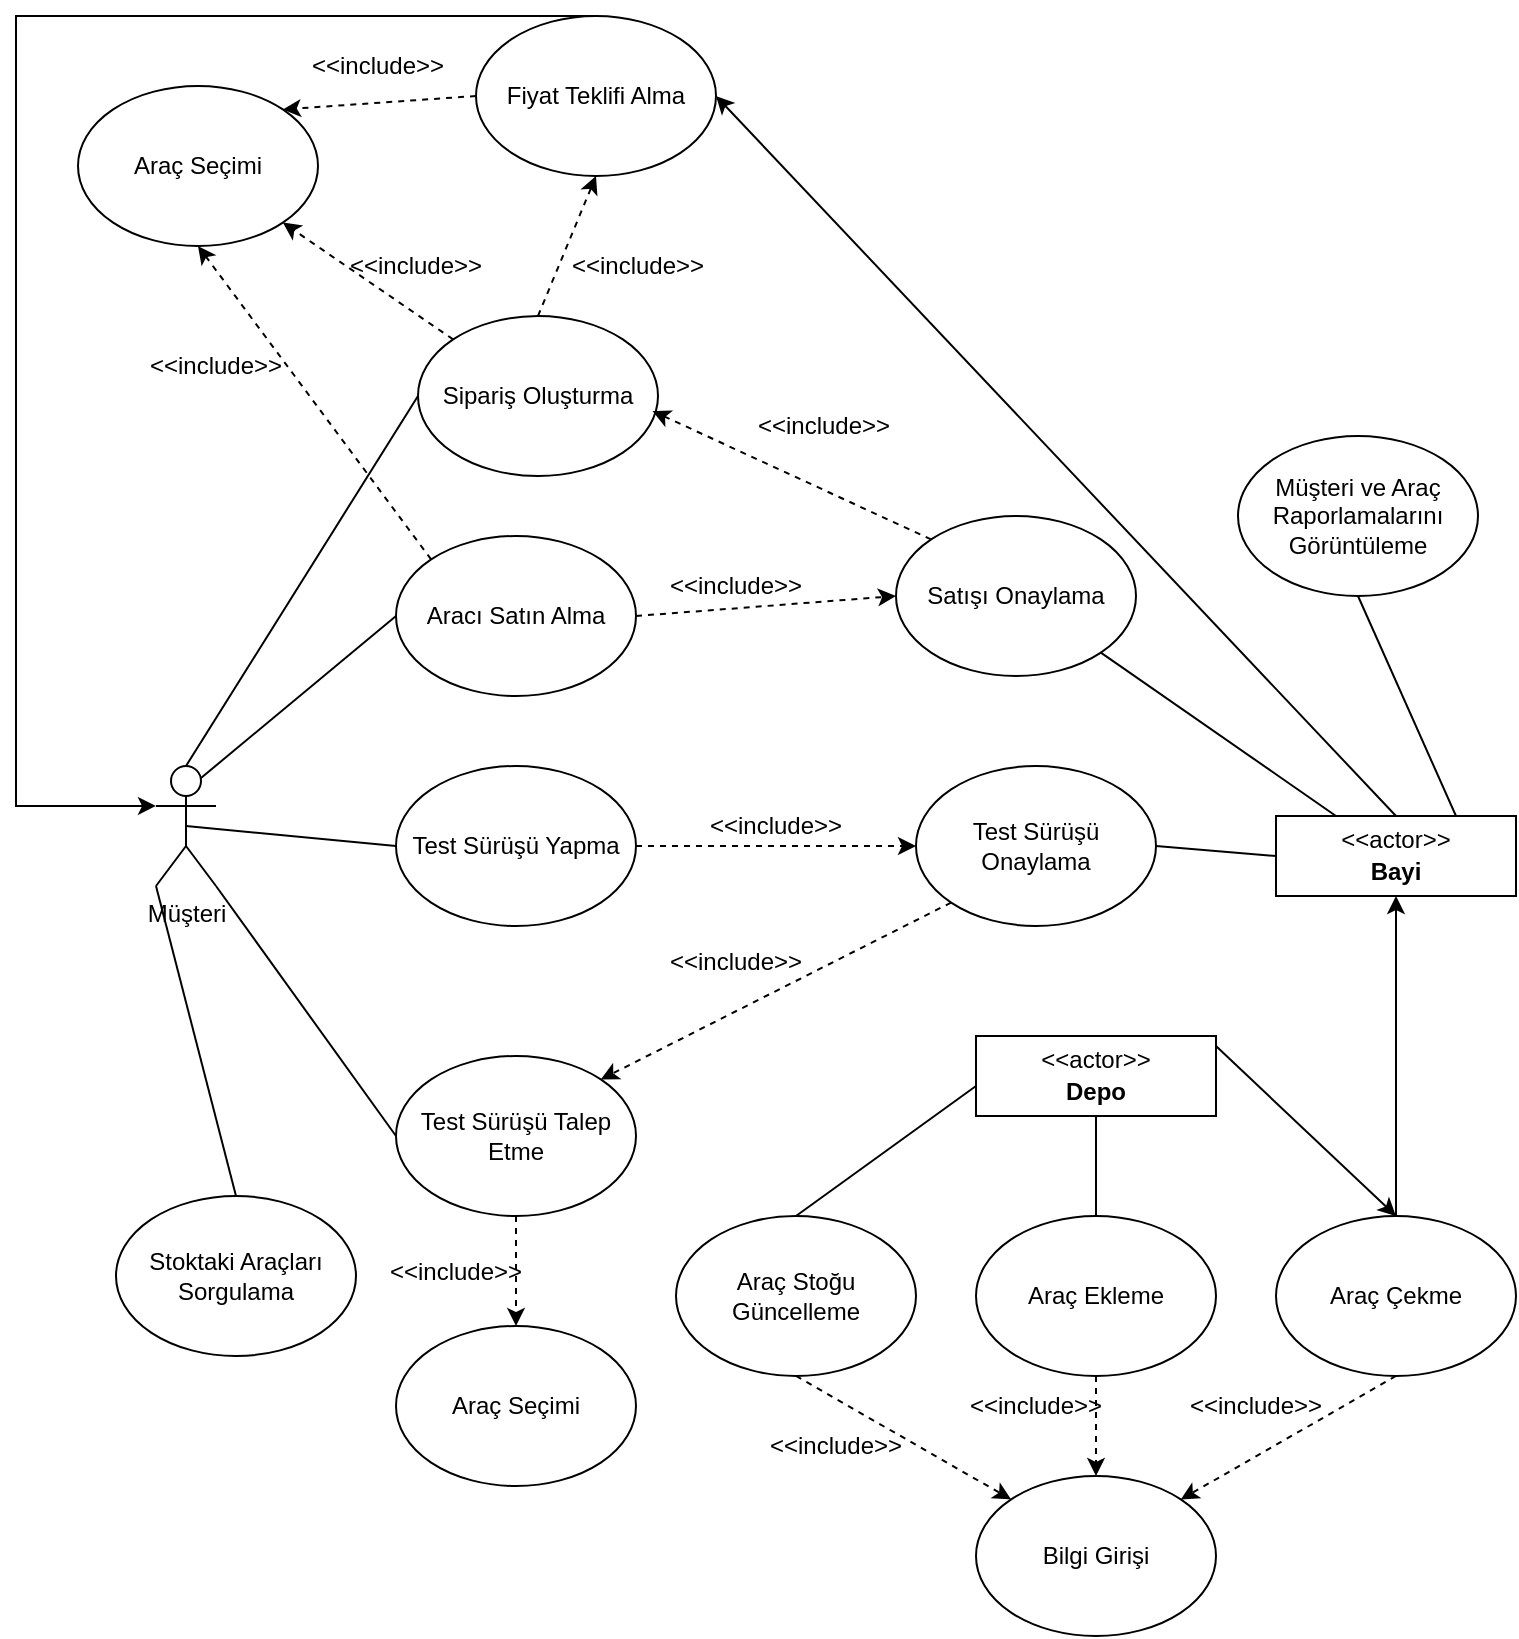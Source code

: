 <mxfile version="26.2.14">
  <diagram name="Sayfa -1" id="X-VM2zPhGA3CFvxgHZqU">
    <mxGraphModel dx="2135" dy="878" grid="1" gridSize="10" guides="1" tooltips="1" connect="1" arrows="1" fold="1" page="1" pageScale="1" pageWidth="827" pageHeight="1169" math="0" shadow="0">
      <root>
        <mxCell id="0" />
        <mxCell id="1" parent="0" />
        <mxCell id="dp5F_s6Nj8RVhwZsUuF0-4" value="Müşteri" style="shape=umlActor;verticalLabelPosition=bottom;verticalAlign=top;html=1;outlineConnect=0;textShadow=0;" parent="1" vertex="1">
          <mxGeometry x="109" y="455" width="30" height="60" as="geometry" />
        </mxCell>
        <mxCell id="dp5F_s6Nj8RVhwZsUuF0-6" value="Stoktaki Araçları Sorgulama" style="ellipse;whiteSpace=wrap;html=1;" parent="1" vertex="1">
          <mxGeometry x="89" y="670" width="120" height="80" as="geometry" />
        </mxCell>
        <mxCell id="dp5F_s6Nj8RVhwZsUuF0-7" value="Sipariş Oluşturma" style="ellipse;whiteSpace=wrap;html=1;" parent="1" vertex="1">
          <mxGeometry x="240" y="230" width="120" height="80" as="geometry" />
        </mxCell>
        <mxCell id="dp5F_s6Nj8RVhwZsUuF0-9" value="Araç Çekme" style="ellipse;whiteSpace=wrap;html=1;" parent="1" vertex="1">
          <mxGeometry x="669" y="680" width="120" height="80" as="geometry" />
        </mxCell>
        <mxCell id="dp5F_s6Nj8RVhwZsUuF0-10" value="" style="endArrow=classic;html=1;rounded=0;exitX=1;exitY=0.25;exitDx=0;exitDy=0;entryX=0.5;entryY=0;entryDx=0;entryDy=0;" parent="1" source="PK9hX_vZC2HyedBlvUml-5" target="dp5F_s6Nj8RVhwZsUuF0-9" edge="1">
          <mxGeometry width="50" height="50" relative="1" as="geometry">
            <mxPoint x="464" y="615" as="sourcePoint" />
            <mxPoint x="559" y="665" as="targetPoint" />
          </mxGeometry>
        </mxCell>
        <mxCell id="dp5F_s6Nj8RVhwZsUuF0-11" value="" style="endArrow=classic;html=1;rounded=0;exitX=0.5;exitY=0;exitDx=0;exitDy=0;entryX=0.5;entryY=1;entryDx=0;entryDy=0;" parent="1" source="dp5F_s6Nj8RVhwZsUuF0-9" target="PK9hX_vZC2HyedBlvUml-3" edge="1">
          <mxGeometry width="50" height="50" relative="1" as="geometry">
            <mxPoint x="519" y="675" as="sourcePoint" />
            <mxPoint x="689" y="525" as="targetPoint" />
          </mxGeometry>
        </mxCell>
        <mxCell id="dp5F_s6Nj8RVhwZsUuF0-17" value="" style="endArrow=none;html=1;rounded=0;exitX=0;exitY=1;exitDx=0;exitDy=0;exitPerimeter=0;entryX=0.5;entryY=0;entryDx=0;entryDy=0;" parent="1" source="dp5F_s6Nj8RVhwZsUuF0-4" target="dp5F_s6Nj8RVhwZsUuF0-6" edge="1">
          <mxGeometry width="50" height="50" relative="1" as="geometry">
            <mxPoint x="179" y="685" as="sourcePoint" />
            <mxPoint x="229" y="635" as="targetPoint" />
          </mxGeometry>
        </mxCell>
        <mxCell id="dp5F_s6Nj8RVhwZsUuF0-18" value="" style="endArrow=none;html=1;rounded=0;exitX=0.5;exitY=0;exitDx=0;exitDy=0;exitPerimeter=0;entryX=0;entryY=0.5;entryDx=0;entryDy=0;" parent="1" source="dp5F_s6Nj8RVhwZsUuF0-4" target="dp5F_s6Nj8RVhwZsUuF0-7" edge="1">
          <mxGeometry width="50" height="50" relative="1" as="geometry">
            <mxPoint x="189" y="361" as="sourcePoint" />
            <mxPoint x="246.5" y="515" as="targetPoint" />
          </mxGeometry>
        </mxCell>
        <mxCell id="dp5F_s6Nj8RVhwZsUuF0-22" value="Test Sürüşü Yapma" style="ellipse;whiteSpace=wrap;html=1;" parent="1" vertex="1">
          <mxGeometry x="229" y="455" width="120" height="80" as="geometry" />
        </mxCell>
        <mxCell id="dp5F_s6Nj8RVhwZsUuF0-26" value="" style="endArrow=none;html=1;rounded=0;exitX=0.5;exitY=0.5;exitDx=0;exitDy=0;exitPerimeter=0;entryX=0;entryY=0.5;entryDx=0;entryDy=0;" parent="1" source="dp5F_s6Nj8RVhwZsUuF0-4" target="dp5F_s6Nj8RVhwZsUuF0-22" edge="1">
          <mxGeometry width="50" height="50" relative="1" as="geometry">
            <mxPoint x="339" y="585" as="sourcePoint" />
            <mxPoint x="389" y="535" as="targetPoint" />
          </mxGeometry>
        </mxCell>
        <mxCell id="dp5F_s6Nj8RVhwZsUuF0-31" value="Satışı Onaylama" style="ellipse;whiteSpace=wrap;html=1;" parent="1" vertex="1">
          <mxGeometry x="479" y="330" width="120" height="80" as="geometry" />
        </mxCell>
        <mxCell id="dp5F_s6Nj8RVhwZsUuF0-32" value="" style="endArrow=none;html=1;rounded=0;exitX=0.25;exitY=0;exitDx=0;exitDy=0;entryX=1;entryY=1;entryDx=0;entryDy=0;" parent="1" source="PK9hX_vZC2HyedBlvUml-2" target="dp5F_s6Nj8RVhwZsUuF0-31" edge="1">
          <mxGeometry width="50" height="50" relative="1" as="geometry">
            <mxPoint x="696.5" y="471" as="sourcePoint" />
            <mxPoint x="599" y="335" as="targetPoint" />
          </mxGeometry>
        </mxCell>
        <mxCell id="PK9hX_vZC2HyedBlvUml-1" value="" style="fontStyle=1;align=center;verticalAlign=middle;childLayout=stackLayout;horizontal=1;horizontalStack=0;resizeParent=1;resizeParentMax=0;resizeLast=0;marginBottom=0;" parent="1" vertex="1">
          <mxGeometry x="669" y="480" width="120" height="40" as="geometry" />
        </mxCell>
        <mxCell id="PK9hX_vZC2HyedBlvUml-2" value="&amp;lt;&amp;lt;actor&amp;gt;&amp;gt;" style="html=1;align=center;spacing=0;verticalAlign=middle;strokeColor=none;fillColor=none;whiteSpace=wrap;spacingTop=3;" parent="PK9hX_vZC2HyedBlvUml-1" vertex="1">
          <mxGeometry width="120" height="20" as="geometry" />
        </mxCell>
        <mxCell id="PK9hX_vZC2HyedBlvUml-3" value="Bayi" style="html=1;align=center;spacing=0;verticalAlign=middle;strokeColor=none;fillColor=none;whiteSpace=wrap;spacingBottom=4;fontStyle=1" parent="PK9hX_vZC2HyedBlvUml-1" vertex="1">
          <mxGeometry y="20" width="120" height="20" as="geometry" />
        </mxCell>
        <mxCell id="PK9hX_vZC2HyedBlvUml-4" value="" style="fontStyle=1;align=center;verticalAlign=middle;childLayout=stackLayout;horizontal=1;horizontalStack=0;resizeParent=1;resizeParentMax=0;resizeLast=0;marginBottom=0;" parent="1" vertex="1">
          <mxGeometry x="519" y="590" width="120" height="40" as="geometry" />
        </mxCell>
        <mxCell id="PK9hX_vZC2HyedBlvUml-5" value="&amp;lt;&amp;lt;actor&amp;gt;&amp;gt;" style="html=1;align=center;spacing=0;verticalAlign=middle;strokeColor=none;fillColor=none;whiteSpace=wrap;spacingTop=3;" parent="PK9hX_vZC2HyedBlvUml-4" vertex="1">
          <mxGeometry width="120" height="20" as="geometry" />
        </mxCell>
        <mxCell id="PK9hX_vZC2HyedBlvUml-6" value="Depo" style="html=1;align=center;spacing=0;verticalAlign=middle;strokeColor=none;fillColor=none;whiteSpace=wrap;spacingBottom=4;fontStyle=1" parent="PK9hX_vZC2HyedBlvUml-4" vertex="1">
          <mxGeometry y="20" width="120" height="20" as="geometry" />
        </mxCell>
        <mxCell id="dWlnRMjQW8WXtGIZt7kH-2" value="Araç Ekleme" style="ellipse;whiteSpace=wrap;html=1;" parent="1" vertex="1">
          <mxGeometry x="519" y="680" width="120" height="80" as="geometry" />
        </mxCell>
        <mxCell id="dWlnRMjQW8WXtGIZt7kH-3" value="Araç Stoğu Güncelleme" style="ellipse;whiteSpace=wrap;html=1;" parent="1" vertex="1">
          <mxGeometry x="369" y="680" width="120" height="80" as="geometry" />
        </mxCell>
        <mxCell id="dWlnRMjQW8WXtGIZt7kH-6" value="Test Sürüşü Talep Etme" style="ellipse;whiteSpace=wrap;html=1;" parent="1" vertex="1">
          <mxGeometry x="229" y="600" width="120" height="80" as="geometry" />
        </mxCell>
        <mxCell id="dWlnRMjQW8WXtGIZt7kH-7" value="Test Sürüşü Onaylama" style="ellipse;whiteSpace=wrap;html=1;" parent="1" vertex="1">
          <mxGeometry x="489" y="455" width="120" height="80" as="geometry" />
        </mxCell>
        <mxCell id="dWlnRMjQW8WXtGIZt7kH-9" value="" style="endArrow=none;html=1;rounded=0;exitX=1;exitY=1;exitDx=0;exitDy=0;exitPerimeter=0;entryX=0;entryY=0.5;entryDx=0;entryDy=0;" parent="1" source="dp5F_s6Nj8RVhwZsUuF0-4" target="dWlnRMjQW8WXtGIZt7kH-6" edge="1">
          <mxGeometry width="50" height="50" relative="1" as="geometry">
            <mxPoint x="209" y="550" as="sourcePoint" />
            <mxPoint x="259" y="500" as="targetPoint" />
          </mxGeometry>
        </mxCell>
        <mxCell id="dWlnRMjQW8WXtGIZt7kH-11" value="" style="html=1;labelBackgroundColor=#ffffff;startArrow=none;startFill=0;startSize=6;endArrow=classic;endFill=1;endSize=6;jettySize=auto;orthogonalLoop=1;strokeWidth=1;dashed=1;fontSize=14;rounded=0;entryX=1;entryY=0;entryDx=0;entryDy=0;exitX=0;exitY=1;exitDx=0;exitDy=0;" parent="1" source="dWlnRMjQW8WXtGIZt7kH-7" target="dWlnRMjQW8WXtGIZt7kH-6" edge="1">
          <mxGeometry width="60" height="60" relative="1" as="geometry">
            <mxPoint x="330" y="570" as="sourcePoint" />
            <mxPoint x="559" y="230" as="targetPoint" />
          </mxGeometry>
        </mxCell>
        <mxCell id="dWlnRMjQW8WXtGIZt7kH-12" value="&amp;lt;&amp;lt;include&amp;gt;&amp;gt;" style="text;html=1;align=center;verticalAlign=middle;whiteSpace=wrap;rounded=0;" parent="1" vertex="1">
          <mxGeometry x="369" y="535" width="60" height="35" as="geometry" />
        </mxCell>
        <mxCell id="dWlnRMjQW8WXtGIZt7kH-14" value="" style="html=1;labelBackgroundColor=#ffffff;startArrow=none;startFill=0;startSize=6;endArrow=classic;endFill=1;endSize=6;jettySize=auto;orthogonalLoop=1;strokeWidth=1;dashed=1;fontSize=14;rounded=0;exitX=1;exitY=0.5;exitDx=0;exitDy=0;entryX=0;entryY=0.5;entryDx=0;entryDy=0;" parent="1" source="dp5F_s6Nj8RVhwZsUuF0-22" target="dWlnRMjQW8WXtGIZt7kH-7" edge="1">
          <mxGeometry width="60" height="60" relative="1" as="geometry">
            <mxPoint x="409" y="510" as="sourcePoint" />
            <mxPoint x="410" y="580" as="targetPoint" />
          </mxGeometry>
        </mxCell>
        <mxCell id="dWlnRMjQW8WXtGIZt7kH-15" value="&amp;lt;&amp;lt;include&amp;gt;&amp;gt;" style="text;html=1;align=center;verticalAlign=middle;whiteSpace=wrap;rounded=0;" parent="1" vertex="1">
          <mxGeometry x="389" y="470" width="60" height="30" as="geometry" />
        </mxCell>
        <mxCell id="dWlnRMjQW8WXtGIZt7kH-16" value="" style="endArrow=none;html=1;rounded=0;exitX=0;exitY=0;exitDx=0;exitDy=0;entryX=1;entryY=0.5;entryDx=0;entryDy=0;" parent="1" source="PK9hX_vZC2HyedBlvUml-3" target="dWlnRMjQW8WXtGIZt7kH-7" edge="1">
          <mxGeometry width="50" height="50" relative="1" as="geometry">
            <mxPoint x="449" y="440" as="sourcePoint" />
            <mxPoint x="499" y="390" as="targetPoint" />
          </mxGeometry>
        </mxCell>
        <mxCell id="dWlnRMjQW8WXtGIZt7kH-18" value="Aracı Satın Alma" style="ellipse;whiteSpace=wrap;html=1;" parent="1" vertex="1">
          <mxGeometry x="229" y="340" width="120" height="80" as="geometry" />
        </mxCell>
        <mxCell id="dWlnRMjQW8WXtGIZt7kH-19" value="" style="endArrow=none;html=1;rounded=0;exitX=0.75;exitY=0.1;exitDx=0;exitDy=0;exitPerimeter=0;entryX=0;entryY=0.5;entryDx=0;entryDy=0;" parent="1" source="dp5F_s6Nj8RVhwZsUuF0-4" target="dWlnRMjQW8WXtGIZt7kH-18" edge="1">
          <mxGeometry width="50" height="50" relative="1" as="geometry">
            <mxPoint x="219" y="365" as="sourcePoint" />
            <mxPoint x="244" y="250" as="targetPoint" />
          </mxGeometry>
        </mxCell>
        <mxCell id="dWlnRMjQW8WXtGIZt7kH-20" value="" style="html=1;labelBackgroundColor=#ffffff;startArrow=none;startFill=0;startSize=6;endArrow=classic;endFill=1;endSize=6;jettySize=auto;orthogonalLoop=1;strokeWidth=1;dashed=1;fontSize=14;rounded=0;exitX=1;exitY=0.5;exitDx=0;exitDy=0;entryX=0;entryY=0.5;entryDx=0;entryDy=0;" parent="1" source="dWlnRMjQW8WXtGIZt7kH-18" target="dp5F_s6Nj8RVhwZsUuF0-31" edge="1">
          <mxGeometry width="60" height="60" relative="1" as="geometry">
            <mxPoint x="507" y="592" as="sourcePoint" />
            <mxPoint x="350" y="420" as="targetPoint" />
          </mxGeometry>
        </mxCell>
        <mxCell id="dWlnRMjQW8WXtGIZt7kH-21" value="" style="html=1;labelBackgroundColor=#ffffff;startArrow=none;startFill=0;startSize=6;endArrow=classic;endFill=1;endSize=6;jettySize=auto;orthogonalLoop=1;strokeWidth=1;dashed=1;fontSize=14;rounded=0;exitX=0.5;exitY=0;exitDx=0;exitDy=0;entryX=0.5;entryY=1;entryDx=0;entryDy=0;" parent="1" source="dp5F_s6Nj8RVhwZsUuF0-7" target="dWlnRMjQW8WXtGIZt7kH-40" edge="1">
          <mxGeometry width="60" height="60" relative="1" as="geometry">
            <mxPoint x="517" y="602" as="sourcePoint" />
            <mxPoint x="451" y="528" as="targetPoint" />
          </mxGeometry>
        </mxCell>
        <mxCell id="dWlnRMjQW8WXtGIZt7kH-22" value="&amp;lt;&amp;lt;include&amp;gt;&amp;gt;" style="text;html=1;align=center;verticalAlign=middle;whiteSpace=wrap;rounded=0;" parent="1" vertex="1">
          <mxGeometry x="369" y="350" width="60" height="30" as="geometry" />
        </mxCell>
        <mxCell id="dWlnRMjQW8WXtGIZt7kH-23" value="&amp;lt;&amp;lt;include&amp;gt;&amp;gt;" style="text;html=1;align=center;verticalAlign=middle;whiteSpace=wrap;rounded=0;" parent="1" vertex="1">
          <mxGeometry x="320" y="190" width="60" height="30" as="geometry" />
        </mxCell>
        <mxCell id="dWlnRMjQW8WXtGIZt7kH-24" value="Araç Seçimi" style="ellipse;whiteSpace=wrap;html=1;" parent="1" vertex="1">
          <mxGeometry x="229" y="735" width="120" height="80" as="geometry" />
        </mxCell>
        <mxCell id="dWlnRMjQW8WXtGIZt7kH-25" value="" style="html=1;labelBackgroundColor=#ffffff;startArrow=none;startFill=0;startSize=6;endArrow=classic;endFill=1;endSize=6;jettySize=auto;orthogonalLoop=1;strokeWidth=1;dashed=1;fontSize=14;rounded=0;exitX=0.5;exitY=1;exitDx=0;exitDy=0;entryX=0.5;entryY=0;entryDx=0;entryDy=0;" parent="1" source="dWlnRMjQW8WXtGIZt7kH-6" target="dWlnRMjQW8WXtGIZt7kH-24" edge="1">
          <mxGeometry width="60" height="60" relative="1" as="geometry">
            <mxPoint x="299" y="590" as="sourcePoint" />
            <mxPoint x="357" y="518" as="targetPoint" />
          </mxGeometry>
        </mxCell>
        <mxCell id="dWlnRMjQW8WXtGIZt7kH-27" value="Araç Seçimi" style="ellipse;whiteSpace=wrap;html=1;" parent="1" vertex="1">
          <mxGeometry x="70" y="115" width="120" height="80" as="geometry" />
        </mxCell>
        <mxCell id="dWlnRMjQW8WXtGIZt7kH-29" value="" style="html=1;labelBackgroundColor=#ffffff;startArrow=none;startFill=0;startSize=6;endArrow=classic;endFill=1;endSize=6;jettySize=auto;orthogonalLoop=1;strokeWidth=1;dashed=1;fontSize=14;rounded=0;exitX=0;exitY=0;exitDx=0;exitDy=0;entryX=1;entryY=1;entryDx=0;entryDy=0;" parent="1" source="dp5F_s6Nj8RVhwZsUuF0-7" target="dWlnRMjQW8WXtGIZt7kH-27" edge="1">
          <mxGeometry width="60" height="60" relative="1" as="geometry">
            <mxPoint x="299" y="670" as="sourcePoint" />
            <mxPoint x="189" y="290" as="targetPoint" />
          </mxGeometry>
        </mxCell>
        <mxCell id="dWlnRMjQW8WXtGIZt7kH-31" value="Bilgi Girişi" style="ellipse;whiteSpace=wrap;html=1;" parent="1" vertex="1">
          <mxGeometry x="519" y="810" width="120" height="80" as="geometry" />
        </mxCell>
        <mxCell id="dWlnRMjQW8WXtGIZt7kH-32" value="" style="html=1;labelBackgroundColor=#ffffff;startArrow=none;startFill=0;startSize=6;endArrow=classic;endFill=1;endSize=6;jettySize=auto;orthogonalLoop=1;strokeWidth=1;dashed=1;fontSize=14;rounded=0;exitX=0.5;exitY=1;exitDx=0;exitDy=0;entryX=0;entryY=0;entryDx=0;entryDy=0;" parent="1" target="dWlnRMjQW8WXtGIZt7kH-31" edge="1">
          <mxGeometry width="60" height="60" relative="1" as="geometry">
            <mxPoint x="429" y="760" as="sourcePoint" />
            <mxPoint x="329" y="625" as="targetPoint" />
          </mxGeometry>
        </mxCell>
        <mxCell id="dWlnRMjQW8WXtGIZt7kH-33" value="" style="html=1;labelBackgroundColor=#ffffff;startArrow=none;startFill=0;startSize=6;endArrow=classic;endFill=1;endSize=6;jettySize=auto;orthogonalLoop=1;strokeWidth=1;dashed=1;fontSize=14;rounded=0;exitX=0.5;exitY=1;exitDx=0;exitDy=0;entryX=0.5;entryY=0;entryDx=0;entryDy=0;" parent="1" source="dWlnRMjQW8WXtGIZt7kH-2" target="dWlnRMjQW8WXtGIZt7kH-31" edge="1">
          <mxGeometry width="60" height="60" relative="1" as="geometry">
            <mxPoint x="339" y="560" as="sourcePoint" />
            <mxPoint x="339" y="635" as="targetPoint" />
          </mxGeometry>
        </mxCell>
        <mxCell id="dWlnRMjQW8WXtGIZt7kH-34" value="" style="html=1;labelBackgroundColor=#ffffff;startArrow=none;startFill=0;startSize=6;endArrow=classic;endFill=1;endSize=6;jettySize=auto;orthogonalLoop=1;strokeWidth=1;dashed=1;fontSize=14;rounded=0;exitX=0.5;exitY=1;exitDx=0;exitDy=0;entryX=1;entryY=0;entryDx=0;entryDy=0;" parent="1" source="dp5F_s6Nj8RVhwZsUuF0-9" target="dWlnRMjQW8WXtGIZt7kH-31" edge="1">
          <mxGeometry width="60" height="60" relative="1" as="geometry">
            <mxPoint x="349" y="570" as="sourcePoint" />
            <mxPoint x="349" y="645" as="targetPoint" />
          </mxGeometry>
        </mxCell>
        <mxCell id="dWlnRMjQW8WXtGIZt7kH-37" value="&amp;lt;&amp;lt;include&amp;gt;&amp;gt;" style="text;html=1;align=center;verticalAlign=middle;whiteSpace=wrap;rounded=0;" parent="1" vertex="1">
          <mxGeometry x="419" y="780" width="60" height="30" as="geometry" />
        </mxCell>
        <mxCell id="dWlnRMjQW8WXtGIZt7kH-38" value="&amp;lt;&amp;lt;include&amp;gt;&amp;gt;" style="text;html=1;align=center;verticalAlign=middle;whiteSpace=wrap;rounded=0;" parent="1" vertex="1">
          <mxGeometry x="519" y="760" width="60" height="30" as="geometry" />
        </mxCell>
        <mxCell id="dWlnRMjQW8WXtGIZt7kH-39" value="&amp;lt;&amp;lt;include&amp;gt;&amp;gt;" style="text;html=1;align=center;verticalAlign=middle;whiteSpace=wrap;rounded=0;" parent="1" vertex="1">
          <mxGeometry x="629" y="760" width="60" height="30" as="geometry" />
        </mxCell>
        <mxCell id="dWlnRMjQW8WXtGIZt7kH-40" value="Fiyat Teklifi Alma" style="ellipse;whiteSpace=wrap;html=1;" parent="1" vertex="1">
          <mxGeometry x="269" y="80" width="120" height="80" as="geometry" />
        </mxCell>
        <mxCell id="dWlnRMjQW8WXtGIZt7kH-43" value="" style="html=1;labelBackgroundColor=#ffffff;startArrow=none;startFill=0;startSize=6;endArrow=classic;endFill=1;endSize=6;jettySize=auto;orthogonalLoop=1;strokeWidth=1;dashed=1;fontSize=14;rounded=0;exitX=0;exitY=0.5;exitDx=0;exitDy=0;entryX=1;entryY=0;entryDx=0;entryDy=0;" parent="1" source="dWlnRMjQW8WXtGIZt7kH-40" target="dWlnRMjQW8WXtGIZt7kH-27" edge="1">
          <mxGeometry width="60" height="60" relative="1" as="geometry">
            <mxPoint x="257" y="382" as="sourcePoint" />
            <mxPoint x="151" y="228" as="targetPoint" />
          </mxGeometry>
        </mxCell>
        <mxCell id="dWlnRMjQW8WXtGIZt7kH-46" value="" style="endArrow=classic;html=1;rounded=0;exitX=0.5;exitY=0;exitDx=0;exitDy=0;entryX=1;entryY=0.5;entryDx=0;entryDy=0;" parent="1" source="PK9hX_vZC2HyedBlvUml-2" target="dWlnRMjQW8WXtGIZt7kH-40" edge="1">
          <mxGeometry width="50" height="50" relative="1" as="geometry">
            <mxPoint x="629" y="300" as="sourcePoint" />
            <mxPoint x="679" y="250" as="targetPoint" />
          </mxGeometry>
        </mxCell>
        <mxCell id="dWlnRMjQW8WXtGIZt7kH-47" value="" style="endArrow=classic;html=1;rounded=0;exitX=0.5;exitY=0;exitDx=0;exitDy=0;entryX=0;entryY=0.333;entryDx=0;entryDy=0;entryPerimeter=0;" parent="1" source="dWlnRMjQW8WXtGIZt7kH-40" target="dp5F_s6Nj8RVhwZsUuF0-4" edge="1">
          <mxGeometry width="50" height="50" relative="1" as="geometry">
            <mxPoint x="29" y="370" as="sourcePoint" />
            <mxPoint x="79" y="320" as="targetPoint" />
            <Array as="points">
              <mxPoint x="39" y="80" />
              <mxPoint x="39" y="475" />
            </Array>
          </mxGeometry>
        </mxCell>
        <mxCell id="mmM-YtHXsCQYLr_GmmkG-4" value="&amp;lt;&amp;lt;include&amp;gt;&amp;gt;" style="text;html=1;align=center;verticalAlign=middle;whiteSpace=wrap;rounded=0;" vertex="1" parent="1">
          <mxGeometry x="190" y="90" width="60" height="30" as="geometry" />
        </mxCell>
        <mxCell id="mmM-YtHXsCQYLr_GmmkG-5" value="&amp;lt;&amp;lt;include&amp;gt;&amp;gt;" style="text;html=1;align=center;verticalAlign=middle;whiteSpace=wrap;rounded=0;" vertex="1" parent="1">
          <mxGeometry x="209" y="190" width="60" height="30" as="geometry" />
        </mxCell>
        <mxCell id="mmM-YtHXsCQYLr_GmmkG-6" value="" style="html=1;labelBackgroundColor=#ffffff;startArrow=none;startFill=0;startSize=6;endArrow=classic;endFill=1;endSize=6;jettySize=auto;orthogonalLoop=1;strokeWidth=1;dashed=1;fontSize=14;rounded=0;exitX=0;exitY=0;exitDx=0;exitDy=0;entryX=0.977;entryY=0.594;entryDx=0;entryDy=0;entryPerimeter=0;" edge="1" parent="1" source="dp5F_s6Nj8RVhwZsUuF0-31" target="dp5F_s6Nj8RVhwZsUuF0-7">
          <mxGeometry width="60" height="60" relative="1" as="geometry">
            <mxPoint x="359" y="390" as="sourcePoint" />
            <mxPoint x="489" y="380" as="targetPoint" />
          </mxGeometry>
        </mxCell>
        <mxCell id="mmM-YtHXsCQYLr_GmmkG-7" value="&amp;lt;&amp;lt;include&amp;gt;&amp;gt;" style="text;html=1;align=center;verticalAlign=middle;whiteSpace=wrap;rounded=0;" vertex="1" parent="1">
          <mxGeometry x="413" y="270" width="60" height="30" as="geometry" />
        </mxCell>
        <mxCell id="mmM-YtHXsCQYLr_GmmkG-8" value="&amp;lt;&amp;lt;include&amp;gt;&amp;gt;" style="text;html=1;align=center;verticalAlign=middle;whiteSpace=wrap;rounded=0;" vertex="1" parent="1">
          <mxGeometry x="229" y="690" width="60" height="35" as="geometry" />
        </mxCell>
        <mxCell id="mmM-YtHXsCQYLr_GmmkG-9" value="Müşteri ve Araç Raporlamalarını&lt;div&gt;Görüntüleme&lt;/div&gt;" style="ellipse;whiteSpace=wrap;html=1;" vertex="1" parent="1">
          <mxGeometry x="650" y="290" width="120" height="80" as="geometry" />
        </mxCell>
        <mxCell id="mmM-YtHXsCQYLr_GmmkG-11" value="" style="endArrow=none;html=1;rounded=0;entryX=0.5;entryY=1;entryDx=0;entryDy=0;exitX=0.75;exitY=0;exitDx=0;exitDy=0;" edge="1" parent="1" source="PK9hX_vZC2HyedBlvUml-2" target="mmM-YtHXsCQYLr_GmmkG-9">
          <mxGeometry width="50" height="50" relative="1" as="geometry">
            <mxPoint x="750" y="450" as="sourcePoint" />
            <mxPoint x="800" y="400" as="targetPoint" />
          </mxGeometry>
        </mxCell>
        <mxCell id="mmM-YtHXsCQYLr_GmmkG-12" value="" style="endArrow=none;html=1;rounded=0;entryX=0;entryY=0.25;entryDx=0;entryDy=0;exitX=0.5;exitY=0;exitDx=0;exitDy=0;" edge="1" parent="1" source="dWlnRMjQW8WXtGIZt7kH-3" target="PK9hX_vZC2HyedBlvUml-6">
          <mxGeometry width="50" height="50" relative="1" as="geometry">
            <mxPoint x="460" y="670" as="sourcePoint" />
            <mxPoint x="510" y="620" as="targetPoint" />
          </mxGeometry>
        </mxCell>
        <mxCell id="mmM-YtHXsCQYLr_GmmkG-13" value="" style="endArrow=none;html=1;rounded=0;entryX=0.5;entryY=1;entryDx=0;entryDy=0;exitX=0.5;exitY=0;exitDx=0;exitDy=0;" edge="1" parent="1" source="dWlnRMjQW8WXtGIZt7kH-2" target="PK9hX_vZC2HyedBlvUml-6">
          <mxGeometry width="50" height="50" relative="1" as="geometry">
            <mxPoint x="439" y="690" as="sourcePoint" />
            <mxPoint x="529" y="625" as="targetPoint" />
          </mxGeometry>
        </mxCell>
        <mxCell id="mmM-YtHXsCQYLr_GmmkG-22" value="" style="html=1;labelBackgroundColor=#ffffff;startArrow=none;startFill=0;startSize=6;endArrow=classic;endFill=1;endSize=6;jettySize=auto;orthogonalLoop=1;strokeWidth=1;dashed=1;fontSize=14;rounded=0;exitX=0;exitY=0;exitDx=0;exitDy=0;entryX=0.5;entryY=1;entryDx=0;entryDy=0;" edge="1" parent="1" source="dWlnRMjQW8WXtGIZt7kH-18" target="dWlnRMjQW8WXtGIZt7kH-27">
          <mxGeometry width="60" height="60" relative="1" as="geometry">
            <mxPoint x="222" y="329" as="sourcePoint" />
            <mxPoint x="136" y="270" as="targetPoint" />
          </mxGeometry>
        </mxCell>
        <mxCell id="mmM-YtHXsCQYLr_GmmkG-25" value="&amp;lt;&amp;lt;include&amp;gt;&amp;gt;" style="text;html=1;align=center;verticalAlign=middle;whiteSpace=wrap;rounded=0;" vertex="1" parent="1">
          <mxGeometry x="109" y="240" width="60" height="30" as="geometry" />
        </mxCell>
      </root>
    </mxGraphModel>
  </diagram>
</mxfile>

